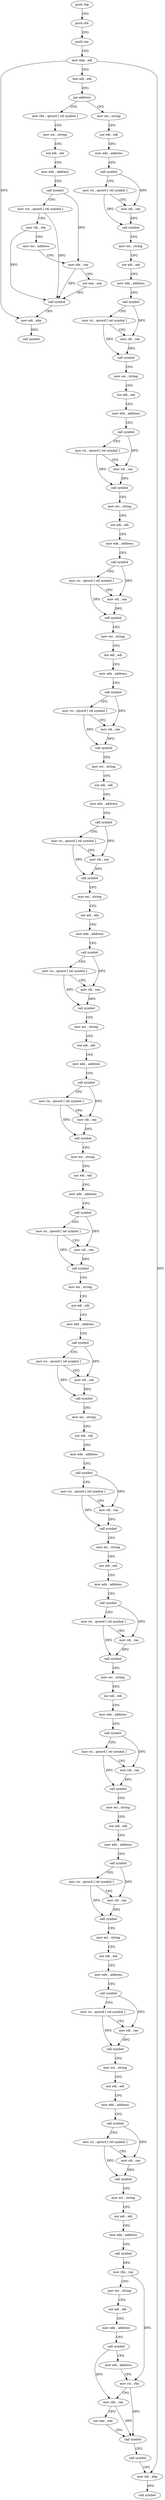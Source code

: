 digraph "func" {
"4199664" [label = "push rbp" ]
"4199665" [label = "push rbx" ]
"4199666" [label = "push rax" ]
"4199667" [label = "mov ebp , edi" ]
"4199669" [label = "test edi , edi" ]
"4199671" [label = "jne address" ]
"4200256" [label = "mov rbx , qword [ rel symbol ]" ]
"4199677" [label = "mov esi , string" ]
"4200263" [label = "mov esi , string" ]
"4200268" [label = "xor edi , edi" ]
"4200270" [label = "mov edx , address" ]
"4200275" [label = "call symbol" ]
"4200280" [label = "mov rcx , qword [ rel symbol ]" ]
"4200287" [label = "mov rdi , rbx" ]
"4200290" [label = "mov esi , address" ]
"4200295" [label = "mov rdx , rax" ]
"4200298" [label = "xor eax , eax" ]
"4200300" [label = "call symbol" ]
"4200305" [label = "mov edi , ebp" ]
"4200307" [label = "call symbol" ]
"4199682" [label = "xor edi , edi" ]
"4199684" [label = "mov edx , address" ]
"4199689" [label = "call symbol" ]
"4199694" [label = "mov rsi , qword [ rel symbol ]" ]
"4199701" [label = "mov rdi , rax" ]
"4199704" [label = "call symbol" ]
"4199709" [label = "mov esi , string" ]
"4199714" [label = "xor edi , edi" ]
"4199716" [label = "mov edx , address" ]
"4199721" [label = "call symbol" ]
"4199726" [label = "mov rsi , qword [ rel symbol ]" ]
"4199733" [label = "mov rdi , rax" ]
"4199736" [label = "call symbol" ]
"4199741" [label = "mov esi , string" ]
"4199746" [label = "xor edi , edi" ]
"4199748" [label = "mov edx , address" ]
"4199753" [label = "call symbol" ]
"4199758" [label = "mov rsi , qword [ rel symbol ]" ]
"4199765" [label = "mov rdi , rax" ]
"4199768" [label = "call symbol" ]
"4199773" [label = "mov esi , string" ]
"4199778" [label = "xor edi , edi" ]
"4199780" [label = "mov edx , address" ]
"4199785" [label = "call symbol" ]
"4199790" [label = "mov rsi , qword [ rel symbol ]" ]
"4199797" [label = "mov rdi , rax" ]
"4199800" [label = "call symbol" ]
"4199805" [label = "mov esi , string" ]
"4199810" [label = "xor edi , edi" ]
"4199812" [label = "mov edx , address" ]
"4199817" [label = "call symbol" ]
"4199822" [label = "mov rsi , qword [ rel symbol ]" ]
"4199829" [label = "mov rdi , rax" ]
"4199832" [label = "call symbol" ]
"4199837" [label = "mov esi , string" ]
"4199842" [label = "xor edi , edi" ]
"4199844" [label = "mov edx , address" ]
"4199849" [label = "call symbol" ]
"4199854" [label = "mov rsi , qword [ rel symbol ]" ]
"4199861" [label = "mov rdi , rax" ]
"4199864" [label = "call symbol" ]
"4199869" [label = "mov esi , string" ]
"4199874" [label = "xor edi , edi" ]
"4199876" [label = "mov edx , address" ]
"4199881" [label = "call symbol" ]
"4199886" [label = "mov rsi , qword [ rel symbol ]" ]
"4199893" [label = "mov rdi , rax" ]
"4199896" [label = "call symbol" ]
"4199901" [label = "mov esi , string" ]
"4199906" [label = "xor edi , edi" ]
"4199908" [label = "mov edx , address" ]
"4199913" [label = "call symbol" ]
"4199918" [label = "mov rsi , qword [ rel symbol ]" ]
"4199925" [label = "mov rdi , rax" ]
"4199928" [label = "call symbol" ]
"4199933" [label = "mov esi , string" ]
"4199938" [label = "xor edi , edi" ]
"4199940" [label = "mov edx , address" ]
"4199945" [label = "call symbol" ]
"4199950" [label = "mov rsi , qword [ rel symbol ]" ]
"4199957" [label = "mov rdi , rax" ]
"4199960" [label = "call symbol" ]
"4199965" [label = "mov esi , string" ]
"4199970" [label = "xor edi , edi" ]
"4199972" [label = "mov edx , address" ]
"4199977" [label = "call symbol" ]
"4199982" [label = "mov rsi , qword [ rel symbol ]" ]
"4199989" [label = "mov rdi , rax" ]
"4199992" [label = "call symbol" ]
"4199997" [label = "mov esi , string" ]
"4200002" [label = "xor edi , edi" ]
"4200004" [label = "mov edx , address" ]
"4200009" [label = "call symbol" ]
"4200014" [label = "mov rsi , qword [ rel symbol ]" ]
"4200021" [label = "mov rdi , rax" ]
"4200024" [label = "call symbol" ]
"4200029" [label = "mov esi , string" ]
"4200034" [label = "xor edi , edi" ]
"4200036" [label = "mov edx , address" ]
"4200041" [label = "call symbol" ]
"4200046" [label = "mov rsi , qword [ rel symbol ]" ]
"4200053" [label = "mov rdi , rax" ]
"4200056" [label = "call symbol" ]
"4200061" [label = "mov esi , string" ]
"4200066" [label = "xor edi , edi" ]
"4200068" [label = "mov edx , address" ]
"4200073" [label = "call symbol" ]
"4200078" [label = "mov rsi , qword [ rel symbol ]" ]
"4200085" [label = "mov rdi , rax" ]
"4200088" [label = "call symbol" ]
"4200093" [label = "mov esi , string" ]
"4200098" [label = "xor edi , edi" ]
"4200100" [label = "mov edx , address" ]
"4200105" [label = "call symbol" ]
"4200110" [label = "mov rsi , qword [ rel symbol ]" ]
"4200117" [label = "mov rdi , rax" ]
"4200120" [label = "call symbol" ]
"4200125" [label = "mov esi , string" ]
"4200130" [label = "xor edi , edi" ]
"4200132" [label = "mov edx , address" ]
"4200137" [label = "call symbol" ]
"4200142" [label = "mov rsi , qword [ rel symbol ]" ]
"4200149" [label = "mov rdi , rax" ]
"4200152" [label = "call symbol" ]
"4200157" [label = "mov esi , string" ]
"4200162" [label = "xor edi , edi" ]
"4200164" [label = "mov edx , address" ]
"4200169" [label = "call symbol" ]
"4200174" [label = "mov rsi , qword [ rel symbol ]" ]
"4200181" [label = "mov rdi , rax" ]
"4200184" [label = "call symbol" ]
"4200189" [label = "mov esi , string" ]
"4200194" [label = "xor edi , edi" ]
"4200196" [label = "mov edx , address" ]
"4200201" [label = "call symbol" ]
"4200206" [label = "mov rbx , rax" ]
"4200209" [label = "mov esi , string" ]
"4200214" [label = "xor edi , edi" ]
"4200216" [label = "mov edx , address" ]
"4200221" [label = "call symbol" ]
"4200226" [label = "mov edi , address" ]
"4200231" [label = "mov rsi , rbx" ]
"4200234" [label = "mov rdx , rax" ]
"4200237" [label = "xor eax , eax" ]
"4200239" [label = "call symbol" ]
"4200244" [label = "call symbol" ]
"4200249" [label = "mov edi , ebp" ]
"4200251" [label = "call symbol" ]
"4199664" -> "4199665" [ label = "CFG" ]
"4199665" -> "4199666" [ label = "CFG" ]
"4199666" -> "4199667" [ label = "CFG" ]
"4199667" -> "4199669" [ label = "CFG" ]
"4199667" -> "4200305" [ label = "DFG" ]
"4199667" -> "4200249" [ label = "DFG" ]
"4199669" -> "4199671" [ label = "CFG" ]
"4199671" -> "4200256" [ label = "CFG" ]
"4199671" -> "4199677" [ label = "CFG" ]
"4200256" -> "4200263" [ label = "CFG" ]
"4199677" -> "4199682" [ label = "CFG" ]
"4200263" -> "4200268" [ label = "CFG" ]
"4200268" -> "4200270" [ label = "CFG" ]
"4200270" -> "4200275" [ label = "CFG" ]
"4200275" -> "4200280" [ label = "CFG" ]
"4200275" -> "4200295" [ label = "DFG" ]
"4200280" -> "4200287" [ label = "CFG" ]
"4200280" -> "4200300" [ label = "DFG" ]
"4200287" -> "4200290" [ label = "CFG" ]
"4200287" -> "4200300" [ label = "DFG" ]
"4200290" -> "4200295" [ label = "CFG" ]
"4200295" -> "4200298" [ label = "CFG" ]
"4200295" -> "4200300" [ label = "DFG" ]
"4200298" -> "4200300" [ label = "CFG" ]
"4200300" -> "4200305" [ label = "CFG" ]
"4200305" -> "4200307" [ label = "DFG" ]
"4199682" -> "4199684" [ label = "CFG" ]
"4199684" -> "4199689" [ label = "CFG" ]
"4199689" -> "4199694" [ label = "CFG" ]
"4199689" -> "4199701" [ label = "DFG" ]
"4199694" -> "4199701" [ label = "CFG" ]
"4199694" -> "4199704" [ label = "DFG" ]
"4199701" -> "4199704" [ label = "DFG" ]
"4199704" -> "4199709" [ label = "CFG" ]
"4199709" -> "4199714" [ label = "CFG" ]
"4199714" -> "4199716" [ label = "CFG" ]
"4199716" -> "4199721" [ label = "CFG" ]
"4199721" -> "4199726" [ label = "CFG" ]
"4199721" -> "4199733" [ label = "DFG" ]
"4199726" -> "4199733" [ label = "CFG" ]
"4199726" -> "4199736" [ label = "DFG" ]
"4199733" -> "4199736" [ label = "DFG" ]
"4199736" -> "4199741" [ label = "CFG" ]
"4199741" -> "4199746" [ label = "CFG" ]
"4199746" -> "4199748" [ label = "CFG" ]
"4199748" -> "4199753" [ label = "CFG" ]
"4199753" -> "4199758" [ label = "CFG" ]
"4199753" -> "4199765" [ label = "DFG" ]
"4199758" -> "4199765" [ label = "CFG" ]
"4199758" -> "4199768" [ label = "DFG" ]
"4199765" -> "4199768" [ label = "DFG" ]
"4199768" -> "4199773" [ label = "CFG" ]
"4199773" -> "4199778" [ label = "CFG" ]
"4199778" -> "4199780" [ label = "CFG" ]
"4199780" -> "4199785" [ label = "CFG" ]
"4199785" -> "4199790" [ label = "CFG" ]
"4199785" -> "4199797" [ label = "DFG" ]
"4199790" -> "4199797" [ label = "CFG" ]
"4199790" -> "4199800" [ label = "DFG" ]
"4199797" -> "4199800" [ label = "DFG" ]
"4199800" -> "4199805" [ label = "CFG" ]
"4199805" -> "4199810" [ label = "CFG" ]
"4199810" -> "4199812" [ label = "CFG" ]
"4199812" -> "4199817" [ label = "CFG" ]
"4199817" -> "4199822" [ label = "CFG" ]
"4199817" -> "4199829" [ label = "DFG" ]
"4199822" -> "4199829" [ label = "CFG" ]
"4199822" -> "4199832" [ label = "DFG" ]
"4199829" -> "4199832" [ label = "DFG" ]
"4199832" -> "4199837" [ label = "CFG" ]
"4199837" -> "4199842" [ label = "CFG" ]
"4199842" -> "4199844" [ label = "CFG" ]
"4199844" -> "4199849" [ label = "CFG" ]
"4199849" -> "4199854" [ label = "CFG" ]
"4199849" -> "4199861" [ label = "DFG" ]
"4199854" -> "4199861" [ label = "CFG" ]
"4199854" -> "4199864" [ label = "DFG" ]
"4199861" -> "4199864" [ label = "DFG" ]
"4199864" -> "4199869" [ label = "CFG" ]
"4199869" -> "4199874" [ label = "CFG" ]
"4199874" -> "4199876" [ label = "CFG" ]
"4199876" -> "4199881" [ label = "CFG" ]
"4199881" -> "4199886" [ label = "CFG" ]
"4199881" -> "4199893" [ label = "DFG" ]
"4199886" -> "4199893" [ label = "CFG" ]
"4199886" -> "4199896" [ label = "DFG" ]
"4199893" -> "4199896" [ label = "DFG" ]
"4199896" -> "4199901" [ label = "CFG" ]
"4199901" -> "4199906" [ label = "CFG" ]
"4199906" -> "4199908" [ label = "CFG" ]
"4199908" -> "4199913" [ label = "CFG" ]
"4199913" -> "4199918" [ label = "CFG" ]
"4199913" -> "4199925" [ label = "DFG" ]
"4199918" -> "4199925" [ label = "CFG" ]
"4199918" -> "4199928" [ label = "DFG" ]
"4199925" -> "4199928" [ label = "DFG" ]
"4199928" -> "4199933" [ label = "CFG" ]
"4199933" -> "4199938" [ label = "CFG" ]
"4199938" -> "4199940" [ label = "CFG" ]
"4199940" -> "4199945" [ label = "CFG" ]
"4199945" -> "4199950" [ label = "CFG" ]
"4199945" -> "4199957" [ label = "DFG" ]
"4199950" -> "4199957" [ label = "CFG" ]
"4199950" -> "4199960" [ label = "DFG" ]
"4199957" -> "4199960" [ label = "DFG" ]
"4199960" -> "4199965" [ label = "CFG" ]
"4199965" -> "4199970" [ label = "CFG" ]
"4199970" -> "4199972" [ label = "CFG" ]
"4199972" -> "4199977" [ label = "CFG" ]
"4199977" -> "4199982" [ label = "CFG" ]
"4199977" -> "4199989" [ label = "DFG" ]
"4199982" -> "4199989" [ label = "CFG" ]
"4199982" -> "4199992" [ label = "DFG" ]
"4199989" -> "4199992" [ label = "DFG" ]
"4199992" -> "4199997" [ label = "CFG" ]
"4199997" -> "4200002" [ label = "CFG" ]
"4200002" -> "4200004" [ label = "CFG" ]
"4200004" -> "4200009" [ label = "CFG" ]
"4200009" -> "4200014" [ label = "CFG" ]
"4200009" -> "4200021" [ label = "DFG" ]
"4200014" -> "4200021" [ label = "CFG" ]
"4200014" -> "4200024" [ label = "DFG" ]
"4200021" -> "4200024" [ label = "DFG" ]
"4200024" -> "4200029" [ label = "CFG" ]
"4200029" -> "4200034" [ label = "CFG" ]
"4200034" -> "4200036" [ label = "CFG" ]
"4200036" -> "4200041" [ label = "CFG" ]
"4200041" -> "4200046" [ label = "CFG" ]
"4200041" -> "4200053" [ label = "DFG" ]
"4200046" -> "4200053" [ label = "CFG" ]
"4200046" -> "4200056" [ label = "DFG" ]
"4200053" -> "4200056" [ label = "DFG" ]
"4200056" -> "4200061" [ label = "CFG" ]
"4200061" -> "4200066" [ label = "CFG" ]
"4200066" -> "4200068" [ label = "CFG" ]
"4200068" -> "4200073" [ label = "CFG" ]
"4200073" -> "4200078" [ label = "CFG" ]
"4200073" -> "4200085" [ label = "DFG" ]
"4200078" -> "4200085" [ label = "CFG" ]
"4200078" -> "4200088" [ label = "DFG" ]
"4200085" -> "4200088" [ label = "DFG" ]
"4200088" -> "4200093" [ label = "CFG" ]
"4200093" -> "4200098" [ label = "CFG" ]
"4200098" -> "4200100" [ label = "CFG" ]
"4200100" -> "4200105" [ label = "CFG" ]
"4200105" -> "4200110" [ label = "CFG" ]
"4200105" -> "4200117" [ label = "DFG" ]
"4200110" -> "4200117" [ label = "CFG" ]
"4200110" -> "4200120" [ label = "DFG" ]
"4200117" -> "4200120" [ label = "DFG" ]
"4200120" -> "4200125" [ label = "CFG" ]
"4200125" -> "4200130" [ label = "CFG" ]
"4200130" -> "4200132" [ label = "CFG" ]
"4200132" -> "4200137" [ label = "CFG" ]
"4200137" -> "4200142" [ label = "CFG" ]
"4200137" -> "4200149" [ label = "DFG" ]
"4200142" -> "4200149" [ label = "CFG" ]
"4200142" -> "4200152" [ label = "DFG" ]
"4200149" -> "4200152" [ label = "DFG" ]
"4200152" -> "4200157" [ label = "CFG" ]
"4200157" -> "4200162" [ label = "CFG" ]
"4200162" -> "4200164" [ label = "CFG" ]
"4200164" -> "4200169" [ label = "CFG" ]
"4200169" -> "4200174" [ label = "CFG" ]
"4200169" -> "4200181" [ label = "DFG" ]
"4200174" -> "4200181" [ label = "CFG" ]
"4200174" -> "4200184" [ label = "DFG" ]
"4200181" -> "4200184" [ label = "DFG" ]
"4200184" -> "4200189" [ label = "CFG" ]
"4200189" -> "4200194" [ label = "CFG" ]
"4200194" -> "4200196" [ label = "CFG" ]
"4200196" -> "4200201" [ label = "CFG" ]
"4200201" -> "4200206" [ label = "DFG" ]
"4200206" -> "4200209" [ label = "CFG" ]
"4200206" -> "4200231" [ label = "DFG" ]
"4200209" -> "4200214" [ label = "CFG" ]
"4200214" -> "4200216" [ label = "CFG" ]
"4200216" -> "4200221" [ label = "CFG" ]
"4200221" -> "4200226" [ label = "CFG" ]
"4200221" -> "4200234" [ label = "DFG" ]
"4200226" -> "4200231" [ label = "CFG" ]
"4200231" -> "4200234" [ label = "CFG" ]
"4200231" -> "4200239" [ label = "DFG" ]
"4200234" -> "4200237" [ label = "CFG" ]
"4200234" -> "4200239" [ label = "DFG" ]
"4200237" -> "4200239" [ label = "CFG" ]
"4200239" -> "4200244" [ label = "CFG" ]
"4200244" -> "4200249" [ label = "CFG" ]
"4200249" -> "4200251" [ label = "DFG" ]
}
